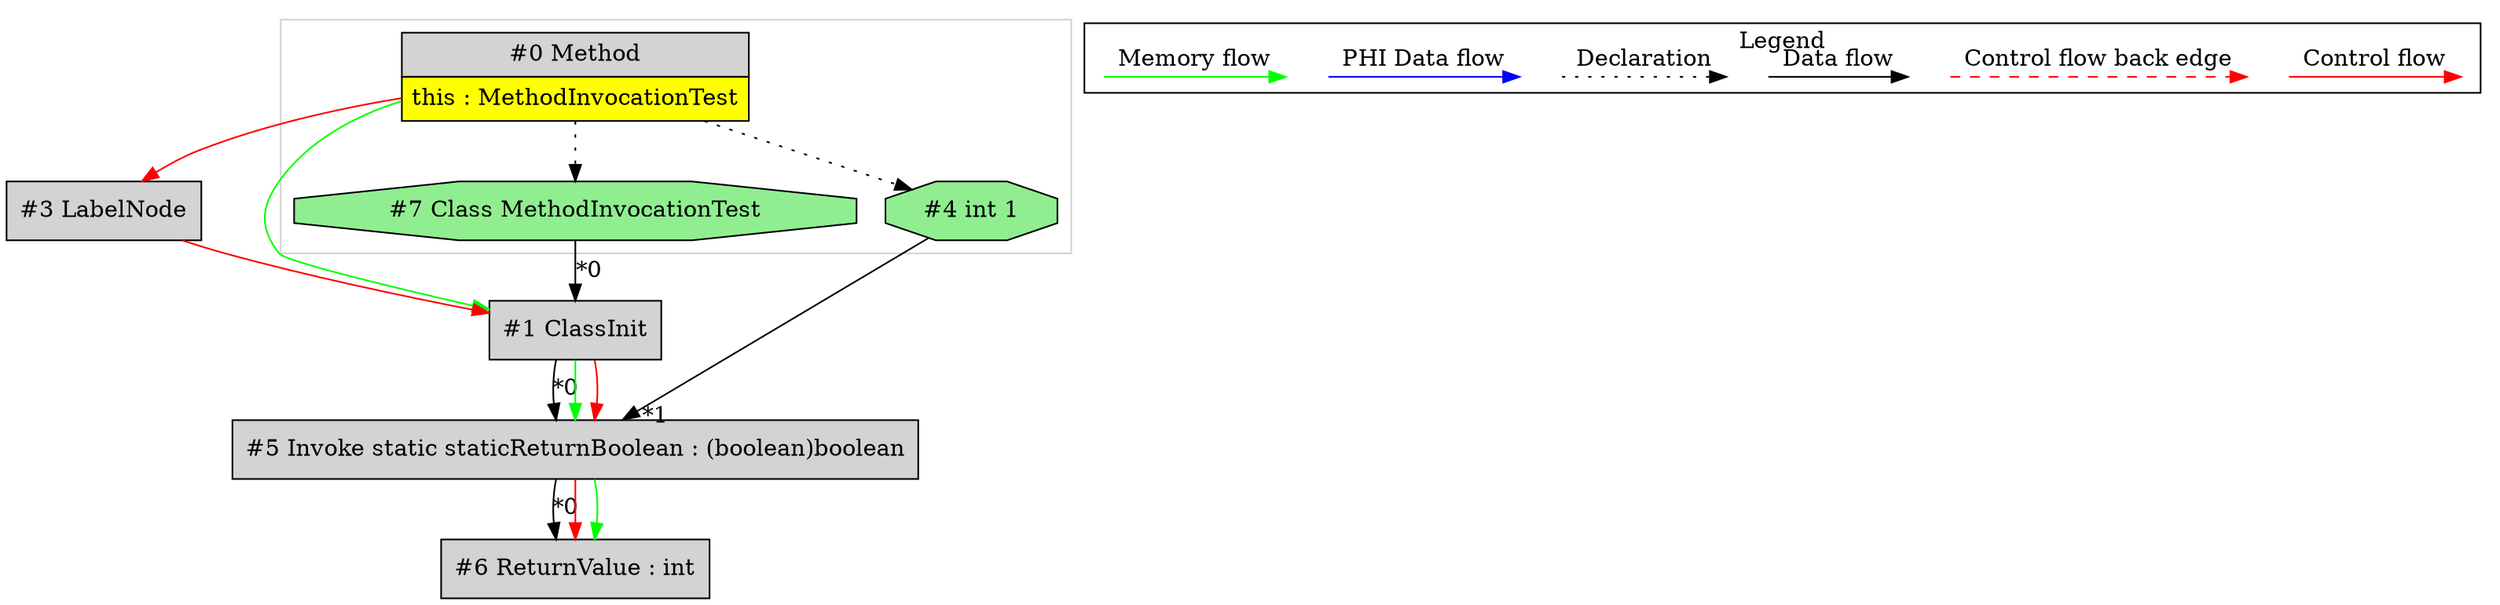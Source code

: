 digraph {
 node0[margin="0", label=<<table border="0" cellborder="1" cellspacing="0" cellpadding="5"><tr><td colspan="1">#0 Method</td></tr><tr><td port="prj2" bgcolor="yellow">this : MethodInvocationTest</td></tr></table>>,shape=none, fillcolor=lightgrey, style=filled];
 node1[label="#1 ClassInit",shape=box, fillcolor=lightgrey, style=filled];
 node7 -> node1[headlabel="*0", labeldistance=2];
 node0 -> node1[labeldistance=2, color=green, constraint=false];
 node3 -> node1[labeldistance=2, color=red, fontcolor=red];
 node3[label="#3 LabelNode",shape=box, fillcolor=lightgrey, style=filled];
 node0 -> node3[labeldistance=2, color=red, fontcolor=red];
 node7[label="#7 Class MethodInvocationTest",shape=octagon, fillcolor=lightgreen, style=filled];
 node0 -> node7[style=dotted];
 node5[label="#5 Invoke static staticReturnBoolean : (boolean)boolean",shape=box, fillcolor=lightgrey, style=filled];
 node1 -> node5[headlabel="*0", labeldistance=2];
 node4 -> node5[headlabel="*1", labeldistance=2];
 node1 -> node5[labeldistance=2, color=green, constraint=false];
 node1 -> node5[labeldistance=2, color=red, fontcolor=red];
 node4[label="#4 int 1",shape=octagon, fillcolor=lightgreen, style=filled];
 node0 -> node4[style=dotted];
 node6[label="#6 ReturnValue : int",shape=box, fillcolor=lightgrey, style=filled];
 node5 -> node6[headlabel="*0", labeldistance=2];
 node5 -> node6[labeldistance=2, color=red, fontcolor=red];
 node5 -> node6[labeldistance=2, color=green, constraint=false];
 subgraph cluster_0 {
  color=lightgray;
  node0;
  node4;
  node7;
 }
 subgraph cluster_000 {
  label = "Legend";
  node [shape=point]
  {
   rank=same;
   c0 [style = invis];
   c1 [style = invis];
   c2 [style = invis];
   c3 [style = invis];
   d0 [style = invis];
   d1 [style = invis];
   d2 [style = invis];
   d3 [style = invis];
   d4 [style = invis];
   d5 [style = invis];
   d6 [style = invis];
   d7 [style = invis];
  }
  c0 -> c1 [label="Control flow", style=solid, color=red]
  c2 -> c3 [label="Control flow back edge", style=dashed, color=red]
  d0 -> d1 [label="Data flow"]
  d2 -> d3 [label="Declaration", style=dotted]
  d4 -> d5 [label="PHI Data flow", color=blue]
  d6 -> d7 [label="Memory flow", color=green]
 }

}
